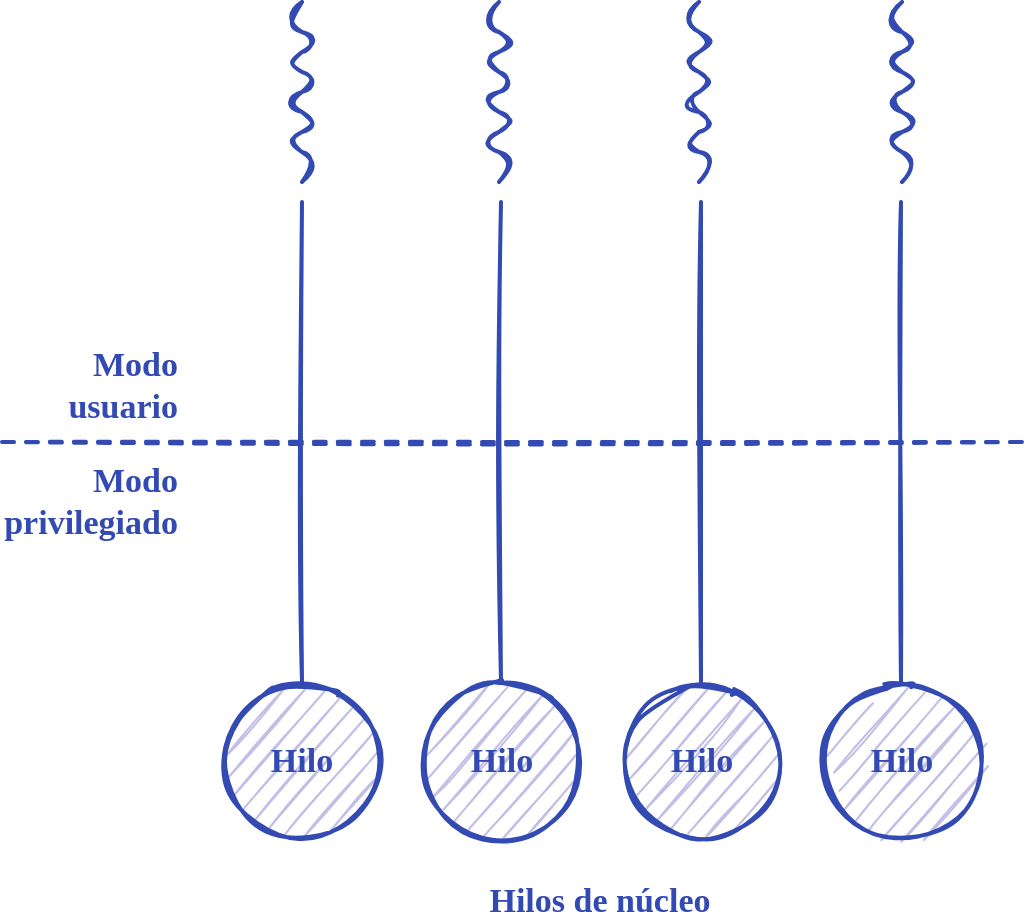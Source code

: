 <mxfile version="13.8.5" type="google"><diagram id="akEowiJKr_ScigKzrRVM" name="Page-1"><mxGraphModel dx="-645" dy="762" grid="1" gridSize="10" guides="1" tooltips="1" connect="1" arrows="1" fold="1" page="1" pageScale="1" pageWidth="689" pageHeight="517" math="0" shadow="0"><root><mxCell id="0"/><mxCell id="1" parent="0"/><mxCell id="lgN72yZ7XG6kfilp9ZLk-28" value="Modo usuario" style="text;html=1;strokeColor=none;fillColor=none;align=right;verticalAlign=middle;whiteSpace=wrap;rounded=0;shadow=0;sketch=1;fontFamily=Ink Free;fontSize=17;fontStyle=1;fontColor=#324ab2;" parent="1" vertex="1"><mxGeometry x="2160" y="194" width="70" height="35" as="geometry"/></mxCell><mxCell id="lgN72yZ7XG6kfilp9ZLk-29" value="Modo privilegiado" style="text;html=1;strokeColor=none;fillColor=none;align=right;verticalAlign=middle;whiteSpace=wrap;rounded=0;shadow=0;sketch=1;fontFamily=Ink Free;fontSize=17;fontStyle=1;fontColor=#324ab2;" parent="1" vertex="1"><mxGeometry x="2141" y="250" width="89" height="40" as="geometry"/></mxCell><mxCell id="lgN72yZ7XG6kfilp9ZLk-30" value="&lt;b&gt;Hilo&lt;br&gt;&lt;/b&gt;" style="ellipse;whiteSpace=wrap;html=1;aspect=fixed;rounded=0;shadow=0;fontFamily=Ink Free;fontSize=17;strokeWidth=2;spacing=20;sketch=1;align=center;strokeColor=#324ab2;fontColor=#324ab2;fillColor=#c2bee6;" parent="1" vertex="1"><mxGeometry x="2350" y="360" width="80" height="80" as="geometry"/></mxCell><mxCell id="lgN72yZ7XG6kfilp9ZLk-35" value="" style="endArrow=none;html=1;strokeWidth=2;rounded=0;shadow=0;fontFamily=Ink Free;fontSize=17;spacing=20;sketch=1;dashed=1;strokeColor=#324ab2;fontColor=#324ab2;" parent="1" edge="1"><mxGeometry width="50" height="50" relative="1" as="geometry"><mxPoint x="2140" y="240" as="sourcePoint"/><mxPoint x="2650" y="240" as="targetPoint"/></mxGeometry></mxCell><mxCell id="lgN72yZ7XG6kfilp9ZLk-37" value="&lt;b&gt;Hilo&lt;br&gt;&lt;/b&gt;" style="ellipse;whiteSpace=wrap;html=1;aspect=fixed;rounded=0;shadow=0;fontFamily=Ink Free;fontSize=17;strokeWidth=2;spacing=20;sketch=1;align=center;strokeColor=#324ab2;fontColor=#324ab2;fillColor=#c2bee6;" parent="1" vertex="1"><mxGeometry x="2450" y="360" width="80" height="80" as="geometry"/></mxCell><mxCell id="lgN72yZ7XG6kfilp9ZLk-38" value="&lt;b&gt;Hilo&lt;br&gt;&lt;/b&gt;" style="ellipse;whiteSpace=wrap;html=1;aspect=fixed;rounded=0;shadow=0;fontFamily=Ink Free;fontSize=17;strokeWidth=2;spacing=20;sketch=1;align=center;strokeColor=#324ab2;fontColor=#324ab2;fillColor=#c2bee6;" parent="1" vertex="1"><mxGeometry x="2250" y="360" width="80" height="80" as="geometry"/></mxCell><mxCell id="lgN72yZ7XG6kfilp9ZLk-39" value="&lt;b&gt;Hilo&lt;br&gt;&lt;/b&gt;" style="ellipse;whiteSpace=wrap;html=1;aspect=fixed;rounded=0;shadow=0;fontFamily=Ink Free;fontSize=17;strokeWidth=2;spacing=20;sketch=1;align=center;strokeColor=#324ab2;fontColor=#324ab2;fillColor=#c2bee6;" parent="1" vertex="1"><mxGeometry x="2550" y="360" width="80" height="80" as="geometry"/></mxCell><mxCell id="lgN72yZ7XG6kfilp9ZLk-40" value="Hilos de núcleo" style="text;html=1;fillColor=none;align=center;verticalAlign=middle;whiteSpace=wrap;rounded=0;shadow=0;fontFamily=Ink Free;fontSize=17;strokeWidth=2;spacing=20;sketch=1;fontStyle=1;fontColor=#324ab2;" parent="1" vertex="1"><mxGeometry x="2358.5" y="460" width="160" height="20" as="geometry"/></mxCell><mxCell id="lgN72yZ7XG6kfilp9ZLk-71" style="rounded=0;orthogonalLoop=1;jettySize=auto;html=1;exitX=0.5;exitY=1;exitDx=0;exitDy=0;strokeWidth=2;shadow=0;fontFamily=Ink Free;fontSize=17;spacing=20;endArrow=none;sketch=1;entryX=0.5;entryY=0;entryDx=0;entryDy=0;strokeColor=#324ab2;fontColor=#324ab2;" parent="1" target="lgN72yZ7XG6kfilp9ZLk-38" edge="1"><mxGeometry relative="1" as="geometry"><mxPoint x="2290" y="120" as="sourcePoint"/><mxPoint x="1770" y="250" as="targetPoint"/></mxGeometry></mxCell><mxCell id="lgN72yZ7XG6kfilp9ZLk-72" style="rounded=0;orthogonalLoop=1;jettySize=auto;html=1;exitX=0.5;exitY=1;exitDx=0;exitDy=0;strokeWidth=2;shadow=0;fontFamily=Ink Free;fontSize=17;spacing=20;endArrow=none;sketch=1;entryX=0.5;entryY=0;entryDx=0;entryDy=0;strokeColor=#324ab2;fontColor=#324ab2;" parent="1" edge="1"><mxGeometry relative="1" as="geometry"><mxPoint x="2389.5" y="120" as="sourcePoint"/><mxPoint x="2389.5" y="360" as="targetPoint"/></mxGeometry></mxCell><mxCell id="lgN72yZ7XG6kfilp9ZLk-73" style="rounded=0;orthogonalLoop=1;jettySize=auto;html=1;exitX=0.5;exitY=1;exitDx=0;exitDy=0;strokeWidth=2;shadow=0;fontFamily=Ink Free;fontSize=17;spacing=20;endArrow=none;sketch=1;entryX=0.5;entryY=0;entryDx=0;entryDy=0;strokeColor=#324ab2;fontColor=#324ab2;" parent="1" edge="1"><mxGeometry relative="1" as="geometry"><mxPoint x="2489.5" y="120" as="sourcePoint"/><mxPoint x="2489.5" y="360" as="targetPoint"/></mxGeometry></mxCell><mxCell id="lgN72yZ7XG6kfilp9ZLk-74" style="rounded=0;orthogonalLoop=1;jettySize=auto;html=1;exitX=0.5;exitY=1;exitDx=0;exitDy=0;strokeWidth=2;shadow=0;fontFamily=Ink Free;fontSize=17;spacing=20;endArrow=none;sketch=1;entryX=0.5;entryY=0;entryDx=0;entryDy=0;strokeColor=#324ab2;fontColor=#324ab2;" parent="1" edge="1"><mxGeometry relative="1" as="geometry"><mxPoint x="2589.5" y="120" as="sourcePoint"/><mxPoint x="2589.5" y="360" as="targetPoint"/></mxGeometry></mxCell><mxCell id="lgN72yZ7XG6kfilp9ZLk-99" value="" style="endArrow=none;html=1;strokeWidth=2;shadow=0;fontFamily=Ink Free;fontSize=17;spacing=20;sketch=1;curved=1;strokeColor=#324ab2;fontColor=#324ab2;" parent="1" edge="1"><mxGeometry width="50" height="50" relative="1" as="geometry"><mxPoint x="2290" y="110" as="sourcePoint"/><mxPoint x="2290" y="20" as="targetPoint"/><Array as="points"><mxPoint x="2300" y="100"/><mxPoint x="2280" y="90"/><mxPoint x="2300" y="80"/><mxPoint x="2280" y="70"/><mxPoint x="2300" y="60"/><mxPoint x="2280" y="50"/><mxPoint x="2300" y="40"/><mxPoint x="2280" y="30"/></Array></mxGeometry></mxCell><mxCell id="lgN72yZ7XG6kfilp9ZLk-100" value="" style="endArrow=none;html=1;strokeWidth=2;shadow=0;fontFamily=Ink Free;fontSize=17;spacing=20;sketch=1;curved=1;strokeColor=#324ab2;fontColor=#324ab2;" parent="1" edge="1"><mxGeometry width="50" height="50" relative="1" as="geometry"><mxPoint x="2388.5" y="110" as="sourcePoint"/><mxPoint x="2388.5" y="20" as="targetPoint"/><Array as="points"><mxPoint x="2398.5" y="100"/><mxPoint x="2378.5" y="90"/><mxPoint x="2398.5" y="80"/><mxPoint x="2378.5" y="70"/><mxPoint x="2398.5" y="60"/><mxPoint x="2378.5" y="50"/><mxPoint x="2398.5" y="40"/><mxPoint x="2378.5" y="30"/></Array></mxGeometry></mxCell><mxCell id="lgN72yZ7XG6kfilp9ZLk-101" value="" style="endArrow=none;html=1;strokeWidth=2;shadow=0;fontFamily=Ink Free;fontSize=17;spacing=20;sketch=1;curved=1;strokeColor=#324ab2;fontColor=#324ab2;" parent="1" edge="1"><mxGeometry width="50" height="50" relative="1" as="geometry"><mxPoint x="2488.5" y="110" as="sourcePoint"/><mxPoint x="2488.5" y="20" as="targetPoint"/><Array as="points"><mxPoint x="2498.5" y="100"/><mxPoint x="2478.5" y="90"/><mxPoint x="2498.5" y="80"/><mxPoint x="2478.5" y="70"/><mxPoint x="2498.5" y="60"/><mxPoint x="2478.5" y="50"/><mxPoint x="2498.5" y="40"/><mxPoint x="2478.5" y="30"/></Array></mxGeometry></mxCell><mxCell id="lgN72yZ7XG6kfilp9ZLk-102" value="" style="endArrow=none;html=1;strokeWidth=2;shadow=0;fontFamily=Ink Free;fontSize=17;spacing=20;sketch=1;curved=1;strokeColor=#324ab2;fontColor=#324ab2;" parent="1" edge="1"><mxGeometry width="50" height="50" relative="1" as="geometry"><mxPoint x="2590" y="110" as="sourcePoint"/><mxPoint x="2590" y="20" as="targetPoint"/><Array as="points"><mxPoint x="2600" y="100"/><mxPoint x="2580" y="90"/><mxPoint x="2600" y="80"/><mxPoint x="2580" y="70"/><mxPoint x="2600" y="60"/><mxPoint x="2580" y="50"/><mxPoint x="2600" y="40"/><mxPoint x="2580" y="30"/></Array></mxGeometry></mxCell></root></mxGraphModel></diagram></mxfile>
